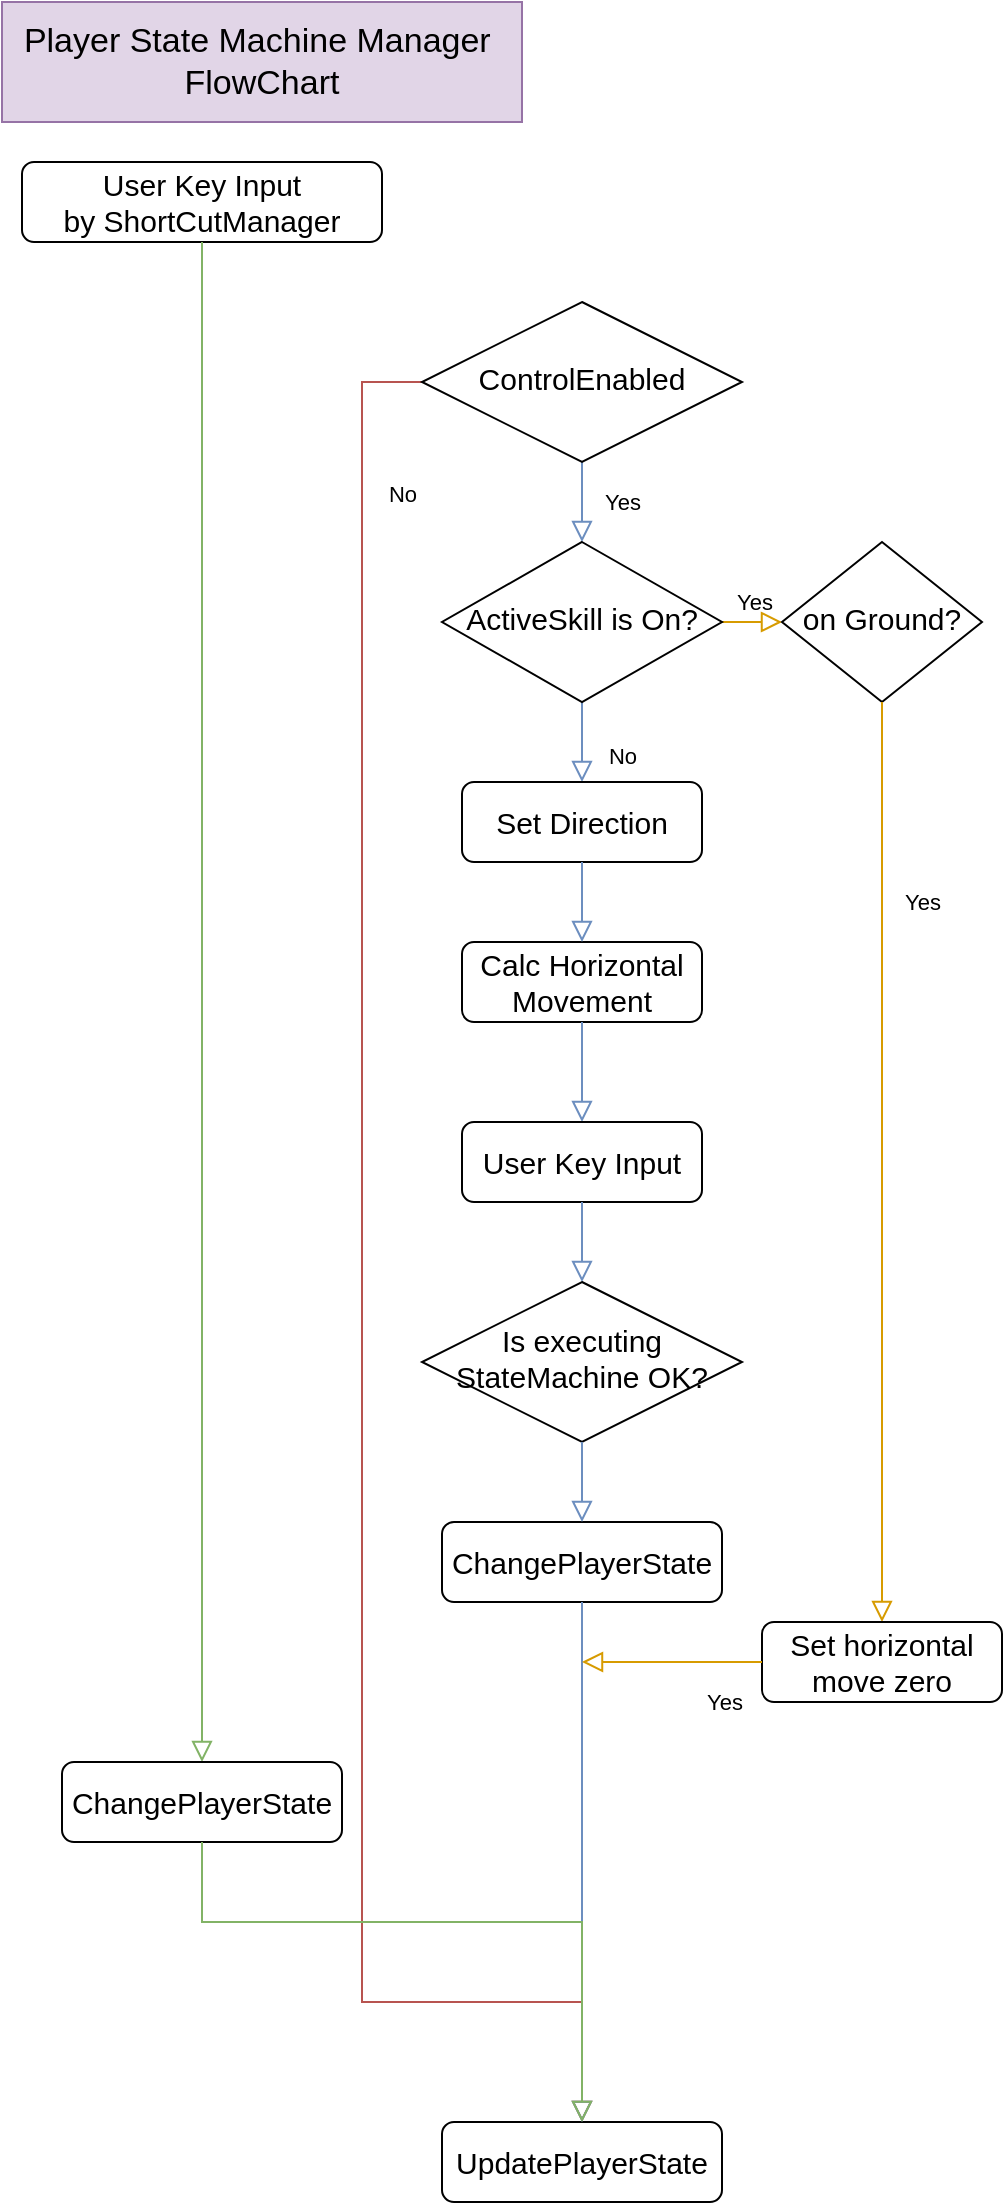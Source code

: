 <mxfile version="17.1.2" type="device"><diagram id="C5RBs43oDa-KdzZeNtuy" name="Page-1"><mxGraphModel dx="1422" dy="786" grid="1" gridSize="10" guides="1" tooltips="1" connect="1" arrows="1" fold="1" page="1" pageScale="1" pageWidth="827" pageHeight="1169" math="0" shadow="0"><root><mxCell id="WIyWlLk6GJQsqaUBKTNV-0"/><mxCell id="WIyWlLk6GJQsqaUBKTNV-1" parent="WIyWlLk6GJQsqaUBKTNV-0"/><mxCell id="WIyWlLk6GJQsqaUBKTNV-3" value="User Key Input&lt;br style=&quot;font-size: 15px&quot;&gt;by ShortCutManager" style="rounded=1;whiteSpace=wrap;html=1;fontSize=15;glass=0;strokeWidth=1;shadow=0;" parent="WIyWlLk6GJQsqaUBKTNV-1" vertex="1"><mxGeometry x="10" y="80" width="180" height="40" as="geometry"/></mxCell><mxCell id="WIyWlLk6GJQsqaUBKTNV-4" value="Yes" style="rounded=0;html=1;jettySize=auto;orthogonalLoop=1;fontSize=11;endArrow=block;endFill=0;endSize=8;strokeWidth=1;shadow=0;labelBackgroundColor=none;edgeStyle=orthogonalEdgeStyle;fillColor=#dae8fc;strokeColor=#6c8ebf;" parent="WIyWlLk6GJQsqaUBKTNV-1" source="WIyWlLk6GJQsqaUBKTNV-6" target="WIyWlLk6GJQsqaUBKTNV-10" edge="1"><mxGeometry y="20" relative="1" as="geometry"><mxPoint as="offset"/></mxGeometry></mxCell><mxCell id="WIyWlLk6GJQsqaUBKTNV-5" value="No" style="edgeStyle=orthogonalEdgeStyle;rounded=0;html=1;jettySize=auto;orthogonalLoop=1;fontSize=11;endArrow=block;endFill=0;endSize=8;strokeWidth=1;shadow=0;labelBackgroundColor=none;exitX=0;exitY=0.5;exitDx=0;exitDy=0;fillColor=#f8cecc;strokeColor=#b85450;" parent="WIyWlLk6GJQsqaUBKTNV-1" source="WIyWlLk6GJQsqaUBKTNV-6" target="XvL9I_75ogmFHrdGMOwQ-18" edge="1"><mxGeometry x="-0.83" y="20" relative="1" as="geometry"><mxPoint as="offset"/><mxPoint x="290" y="960" as="targetPoint"/><Array as="points"><mxPoint x="180" y="190"/><mxPoint x="180" y="1000"/><mxPoint x="290" y="1000"/></Array></mxGeometry></mxCell><mxCell id="WIyWlLk6GJQsqaUBKTNV-6" value="ControlEnabled" style="rhombus;whiteSpace=wrap;html=1;shadow=0;fontFamily=Helvetica;fontSize=15;align=center;strokeWidth=1;spacing=6;spacingTop=-4;" parent="WIyWlLk6GJQsqaUBKTNV-1" vertex="1"><mxGeometry x="210" y="150" width="160" height="80" as="geometry"/></mxCell><mxCell id="WIyWlLk6GJQsqaUBKTNV-8" value="No" style="rounded=0;html=1;jettySize=auto;orthogonalLoop=1;fontSize=11;endArrow=block;endFill=0;endSize=8;strokeWidth=1;shadow=0;labelBackgroundColor=none;edgeStyle=orthogonalEdgeStyle;fillColor=#dae8fc;strokeColor=#6c8ebf;" parent="WIyWlLk6GJQsqaUBKTNV-1" source="WIyWlLk6GJQsqaUBKTNV-10" target="WIyWlLk6GJQsqaUBKTNV-11" edge="1"><mxGeometry x="0.333" y="20" relative="1" as="geometry"><mxPoint as="offset"/></mxGeometry></mxCell><mxCell id="WIyWlLk6GJQsqaUBKTNV-9" value="Yes" style="edgeStyle=orthogonalEdgeStyle;rounded=0;html=1;jettySize=auto;orthogonalLoop=1;fontSize=11;endArrow=block;endFill=0;endSize=8;strokeWidth=1;shadow=0;labelBackgroundColor=none;fillColor=#ffe6cc;strokeColor=#d79b00;" parent="WIyWlLk6GJQsqaUBKTNV-1" source="WIyWlLk6GJQsqaUBKTNV-10" edge="1"><mxGeometry y="10" relative="1" as="geometry"><mxPoint as="offset"/><mxPoint x="390" y="310" as="targetPoint"/></mxGeometry></mxCell><mxCell id="WIyWlLk6GJQsqaUBKTNV-10" value="ActiveSkill is On?" style="rhombus;whiteSpace=wrap;html=1;shadow=0;fontFamily=Helvetica;fontSize=15;align=center;strokeWidth=1;spacing=6;spacingTop=-4;verticalAlign=middle;" parent="WIyWlLk6GJQsqaUBKTNV-1" vertex="1"><mxGeometry x="220" y="270" width="140" height="80" as="geometry"/></mxCell><mxCell id="WIyWlLk6GJQsqaUBKTNV-11" value="Set Direction" style="rounded=1;whiteSpace=wrap;html=1;fontSize=15;glass=0;strokeWidth=1;shadow=0;" parent="WIyWlLk6GJQsqaUBKTNV-1" vertex="1"><mxGeometry x="230" y="390" width="120" height="40" as="geometry"/></mxCell><mxCell id="XvL9I_75ogmFHrdGMOwQ-0" value="Calc Horizontal Movement" style="rounded=1;whiteSpace=wrap;html=1;fontSize=15;glass=0;strokeWidth=1;shadow=0;" parent="WIyWlLk6GJQsqaUBKTNV-1" vertex="1"><mxGeometry x="230" y="470" width="120" height="40" as="geometry"/></mxCell><mxCell id="XvL9I_75ogmFHrdGMOwQ-1" value="" style="rounded=0;html=1;jettySize=auto;orthogonalLoop=1;fontSize=11;endArrow=block;endFill=0;endSize=8;strokeWidth=1;shadow=0;labelBackgroundColor=none;edgeStyle=orthogonalEdgeStyle;entryX=0.5;entryY=0;entryDx=0;entryDy=0;exitX=0.5;exitY=1;exitDx=0;exitDy=0;fillColor=#dae8fc;strokeColor=#6c8ebf;" parent="WIyWlLk6GJQsqaUBKTNV-1" source="WIyWlLk6GJQsqaUBKTNV-11" target="XvL9I_75ogmFHrdGMOwQ-0" edge="1"><mxGeometry x="0.333" y="20" relative="1" as="geometry"><mxPoint as="offset"/><mxPoint x="300" y="360" as="sourcePoint"/><mxPoint x="300" y="420" as="targetPoint"/></mxGeometry></mxCell><mxCell id="XvL9I_75ogmFHrdGMOwQ-3" value="on Ground?" style="rhombus;whiteSpace=wrap;html=1;shadow=0;fontFamily=Helvetica;fontSize=15;align=center;strokeWidth=1;spacing=6;spacingTop=-4;verticalAlign=middle;" parent="WIyWlLk6GJQsqaUBKTNV-1" vertex="1"><mxGeometry x="390" y="270" width="100" height="80" as="geometry"/></mxCell><mxCell id="XvL9I_75ogmFHrdGMOwQ-4" value="Yes" style="edgeStyle=orthogonalEdgeStyle;rounded=0;html=1;jettySize=auto;orthogonalLoop=1;fontSize=11;endArrow=block;endFill=0;endSize=8;strokeWidth=1;shadow=0;labelBackgroundColor=none;exitX=0.5;exitY=1;exitDx=0;exitDy=0;entryX=0.5;entryY=0;entryDx=0;entryDy=0;fillColor=#ffe6cc;strokeColor=#d79b00;" parent="WIyWlLk6GJQsqaUBKTNV-1" source="XvL9I_75ogmFHrdGMOwQ-3" target="XvL9I_75ogmFHrdGMOwQ-5" edge="1"><mxGeometry x="-0.565" y="20" relative="1" as="geometry"><mxPoint as="offset"/><mxPoint x="350" y="320" as="sourcePoint"/><mxPoint x="440" y="970" as="targetPoint"/><Array as="points"/></mxGeometry></mxCell><mxCell id="XvL9I_75ogmFHrdGMOwQ-5" value="Set horizontal move zero" style="rounded=1;whiteSpace=wrap;html=1;fontSize=15;glass=0;strokeWidth=1;shadow=0;" parent="WIyWlLk6GJQsqaUBKTNV-1" vertex="1"><mxGeometry x="380" y="810" width="120" height="40" as="geometry"/></mxCell><mxCell id="XvL9I_75ogmFHrdGMOwQ-7" value="" style="rounded=0;html=1;jettySize=auto;orthogonalLoop=1;fontSize=11;endArrow=block;endFill=0;endSize=8;strokeWidth=1;shadow=0;labelBackgroundColor=none;edgeStyle=orthogonalEdgeStyle;entryX=0.5;entryY=0;entryDx=0;entryDy=0;exitX=0.5;exitY=1;exitDx=0;exitDy=0;fillColor=#dae8fc;strokeColor=#6c8ebf;" parent="WIyWlLk6GJQsqaUBKTNV-1" source="XvL9I_75ogmFHrdGMOwQ-0" target="XvL9I_75ogmFHrdGMOwQ-10" edge="1"><mxGeometry x="0.333" y="20" relative="1" as="geometry"><mxPoint as="offset"/><mxPoint x="300" y="460" as="sourcePoint"/><mxPoint x="290" y="560" as="targetPoint"/></mxGeometry></mxCell><mxCell id="XvL9I_75ogmFHrdGMOwQ-8" value="" style="rounded=0;html=1;jettySize=auto;orthogonalLoop=1;fontSize=11;endArrow=block;endFill=0;endSize=8;strokeWidth=1;shadow=0;labelBackgroundColor=none;edgeStyle=orthogonalEdgeStyle;exitX=0.5;exitY=1;exitDx=0;exitDy=0;entryX=0.5;entryY=0;entryDx=0;entryDy=0;fillColor=#d5e8d4;strokeColor=#82b366;" parent="WIyWlLk6GJQsqaUBKTNV-1" source="WIyWlLk6GJQsqaUBKTNV-3" target="XvL9I_75ogmFHrdGMOwQ-9" edge="1"><mxGeometry relative="1" as="geometry"><mxPoint x="232.5" y="130" as="sourcePoint"/><mxPoint x="108" y="670" as="targetPoint"/></mxGeometry></mxCell><mxCell id="XvL9I_75ogmFHrdGMOwQ-9" value="ChangePlayerState" style="rounded=1;whiteSpace=wrap;html=1;fontSize=15;glass=0;strokeWidth=1;shadow=0;" parent="WIyWlLk6GJQsqaUBKTNV-1" vertex="1"><mxGeometry x="30" y="880" width="140" height="40" as="geometry"/></mxCell><mxCell id="XvL9I_75ogmFHrdGMOwQ-10" value="User Key Input" style="rounded=1;whiteSpace=wrap;html=1;fontSize=15;glass=0;strokeWidth=1;shadow=0;" parent="WIyWlLk6GJQsqaUBKTNV-1" vertex="1"><mxGeometry x="230" y="560" width="120" height="40" as="geometry"/></mxCell><mxCell id="XvL9I_75ogmFHrdGMOwQ-13" value="" style="rounded=0;html=1;jettySize=auto;orthogonalLoop=1;fontSize=11;endArrow=block;endFill=0;endSize=8;strokeWidth=1;shadow=0;labelBackgroundColor=none;edgeStyle=orthogonalEdgeStyle;exitX=0.5;exitY=1;exitDx=0;exitDy=0;entryX=0.5;entryY=0;entryDx=0;entryDy=0;fillColor=#dae8fc;strokeColor=#6c8ebf;" parent="WIyWlLk6GJQsqaUBKTNV-1" source="XvL9I_75ogmFHrdGMOwQ-10" target="XvL9I_75ogmFHrdGMOwQ-14" edge="1"><mxGeometry y="20" relative="1" as="geometry"><mxPoint as="offset"/><mxPoint x="300" y="600" as="sourcePoint"/><mxPoint x="290.029" y="700" as="targetPoint"/></mxGeometry></mxCell><mxCell id="XvL9I_75ogmFHrdGMOwQ-14" value="Is executing StateMachine OK?" style="rhombus;whiteSpace=wrap;html=1;shadow=0;fontFamily=Helvetica;fontSize=15;align=center;strokeWidth=1;spacing=6;spacingTop=-4;verticalAlign=middle;" parent="WIyWlLk6GJQsqaUBKTNV-1" vertex="1"><mxGeometry x="210" y="640" width="160" height="80" as="geometry"/></mxCell><mxCell id="XvL9I_75ogmFHrdGMOwQ-15" value="ChangePlayerState" style="rounded=1;whiteSpace=wrap;html=1;fontSize=15;glass=0;strokeWidth=1;shadow=0;" parent="WIyWlLk6GJQsqaUBKTNV-1" vertex="1"><mxGeometry x="220" y="760" width="140" height="40" as="geometry"/></mxCell><mxCell id="XvL9I_75ogmFHrdGMOwQ-16" value="" style="rounded=0;html=1;jettySize=auto;orthogonalLoop=1;fontSize=11;endArrow=block;endFill=0;endSize=8;strokeWidth=1;shadow=0;labelBackgroundColor=none;edgeStyle=orthogonalEdgeStyle;entryX=0.5;entryY=0;entryDx=0;entryDy=0;exitX=0.5;exitY=1;exitDx=0;exitDy=0;fillColor=#dae8fc;strokeColor=#6c8ebf;" parent="WIyWlLk6GJQsqaUBKTNV-1" source="XvL9I_75ogmFHrdGMOwQ-14" target="XvL9I_75ogmFHrdGMOwQ-15" edge="1"><mxGeometry x="0.333" y="20" relative="1" as="geometry"><mxPoint as="offset"/><mxPoint x="300" y="600" as="sourcePoint"/><mxPoint x="300" y="640" as="targetPoint"/></mxGeometry></mxCell><mxCell id="XvL9I_75ogmFHrdGMOwQ-18" value="UpdatePlayerState" style="rounded=1;whiteSpace=wrap;html=1;fontSize=15;glass=0;strokeWidth=1;shadow=0;" parent="WIyWlLk6GJQsqaUBKTNV-1" vertex="1"><mxGeometry x="220" y="1060" width="140" height="40" as="geometry"/></mxCell><mxCell id="XvL9I_75ogmFHrdGMOwQ-19" value="" style="rounded=0;html=1;jettySize=auto;orthogonalLoop=1;fontSize=11;endArrow=block;endFill=0;endSize=8;strokeWidth=1;shadow=0;labelBackgroundColor=none;edgeStyle=orthogonalEdgeStyle;exitX=0.5;exitY=1;exitDx=0;exitDy=0;entryX=0.5;entryY=0;entryDx=0;entryDy=0;fillColor=#dae8fc;strokeColor=#6c8ebf;" parent="WIyWlLk6GJQsqaUBKTNV-1" source="XvL9I_75ogmFHrdGMOwQ-15" target="XvL9I_75ogmFHrdGMOwQ-18" edge="1"><mxGeometry y="20" relative="1" as="geometry"><mxPoint as="offset"/><mxPoint x="300" y="680" as="sourcePoint"/><mxPoint x="300" y="700" as="targetPoint"/></mxGeometry></mxCell><mxCell id="XvL9I_75ogmFHrdGMOwQ-20" value="" style="rounded=0;html=1;jettySize=auto;orthogonalLoop=1;fontSize=11;endArrow=block;endFill=0;endSize=8;strokeWidth=1;shadow=0;labelBackgroundColor=none;edgeStyle=orthogonalEdgeStyle;exitX=0.5;exitY=1;exitDx=0;exitDy=0;entryX=0.5;entryY=0;entryDx=0;entryDy=0;fillColor=#d5e8d4;strokeColor=#82b366;" parent="WIyWlLk6GJQsqaUBKTNV-1" source="XvL9I_75ogmFHrdGMOwQ-9" target="XvL9I_75ogmFHrdGMOwQ-18" edge="1"><mxGeometry y="20" relative="1" as="geometry"><mxPoint as="offset"/><mxPoint x="230" y="860" as="sourcePoint"/><mxPoint x="220" y="980" as="targetPoint"/><Array as="points"><mxPoint x="100" y="960"/><mxPoint x="290" y="960"/></Array></mxGeometry></mxCell><mxCell id="XvL9I_75ogmFHrdGMOwQ-21" value="Yes" style="edgeStyle=orthogonalEdgeStyle;rounded=0;html=1;jettySize=auto;orthogonalLoop=1;fontSize=11;endArrow=block;endFill=0;endSize=8;strokeWidth=1;shadow=0;labelBackgroundColor=none;exitX=0;exitY=0.5;exitDx=0;exitDy=0;fillColor=#ffe6cc;strokeColor=#d79b00;" parent="WIyWlLk6GJQsqaUBKTNV-1" source="XvL9I_75ogmFHrdGMOwQ-5" edge="1"><mxGeometry x="-0.565" y="20" relative="1" as="geometry"><mxPoint as="offset"/><mxPoint x="450" y="360" as="sourcePoint"/><mxPoint x="290" y="830" as="targetPoint"/><Array as="points"/></mxGeometry></mxCell><mxCell id="XvL9I_75ogmFHrdGMOwQ-24" value="Player State Machine Manager&amp;nbsp;&lt;br style=&quot;font-size: 17px&quot;&gt;FlowChart" style="rounded=0;whiteSpace=wrap;html=1;fontSize=17;fillColor=#e1d5e7;strokeColor=#9673a6;" parent="WIyWlLk6GJQsqaUBKTNV-1" vertex="1"><mxGeometry width="260" height="60" as="geometry"/></mxCell></root></mxGraphModel></diagram></mxfile>